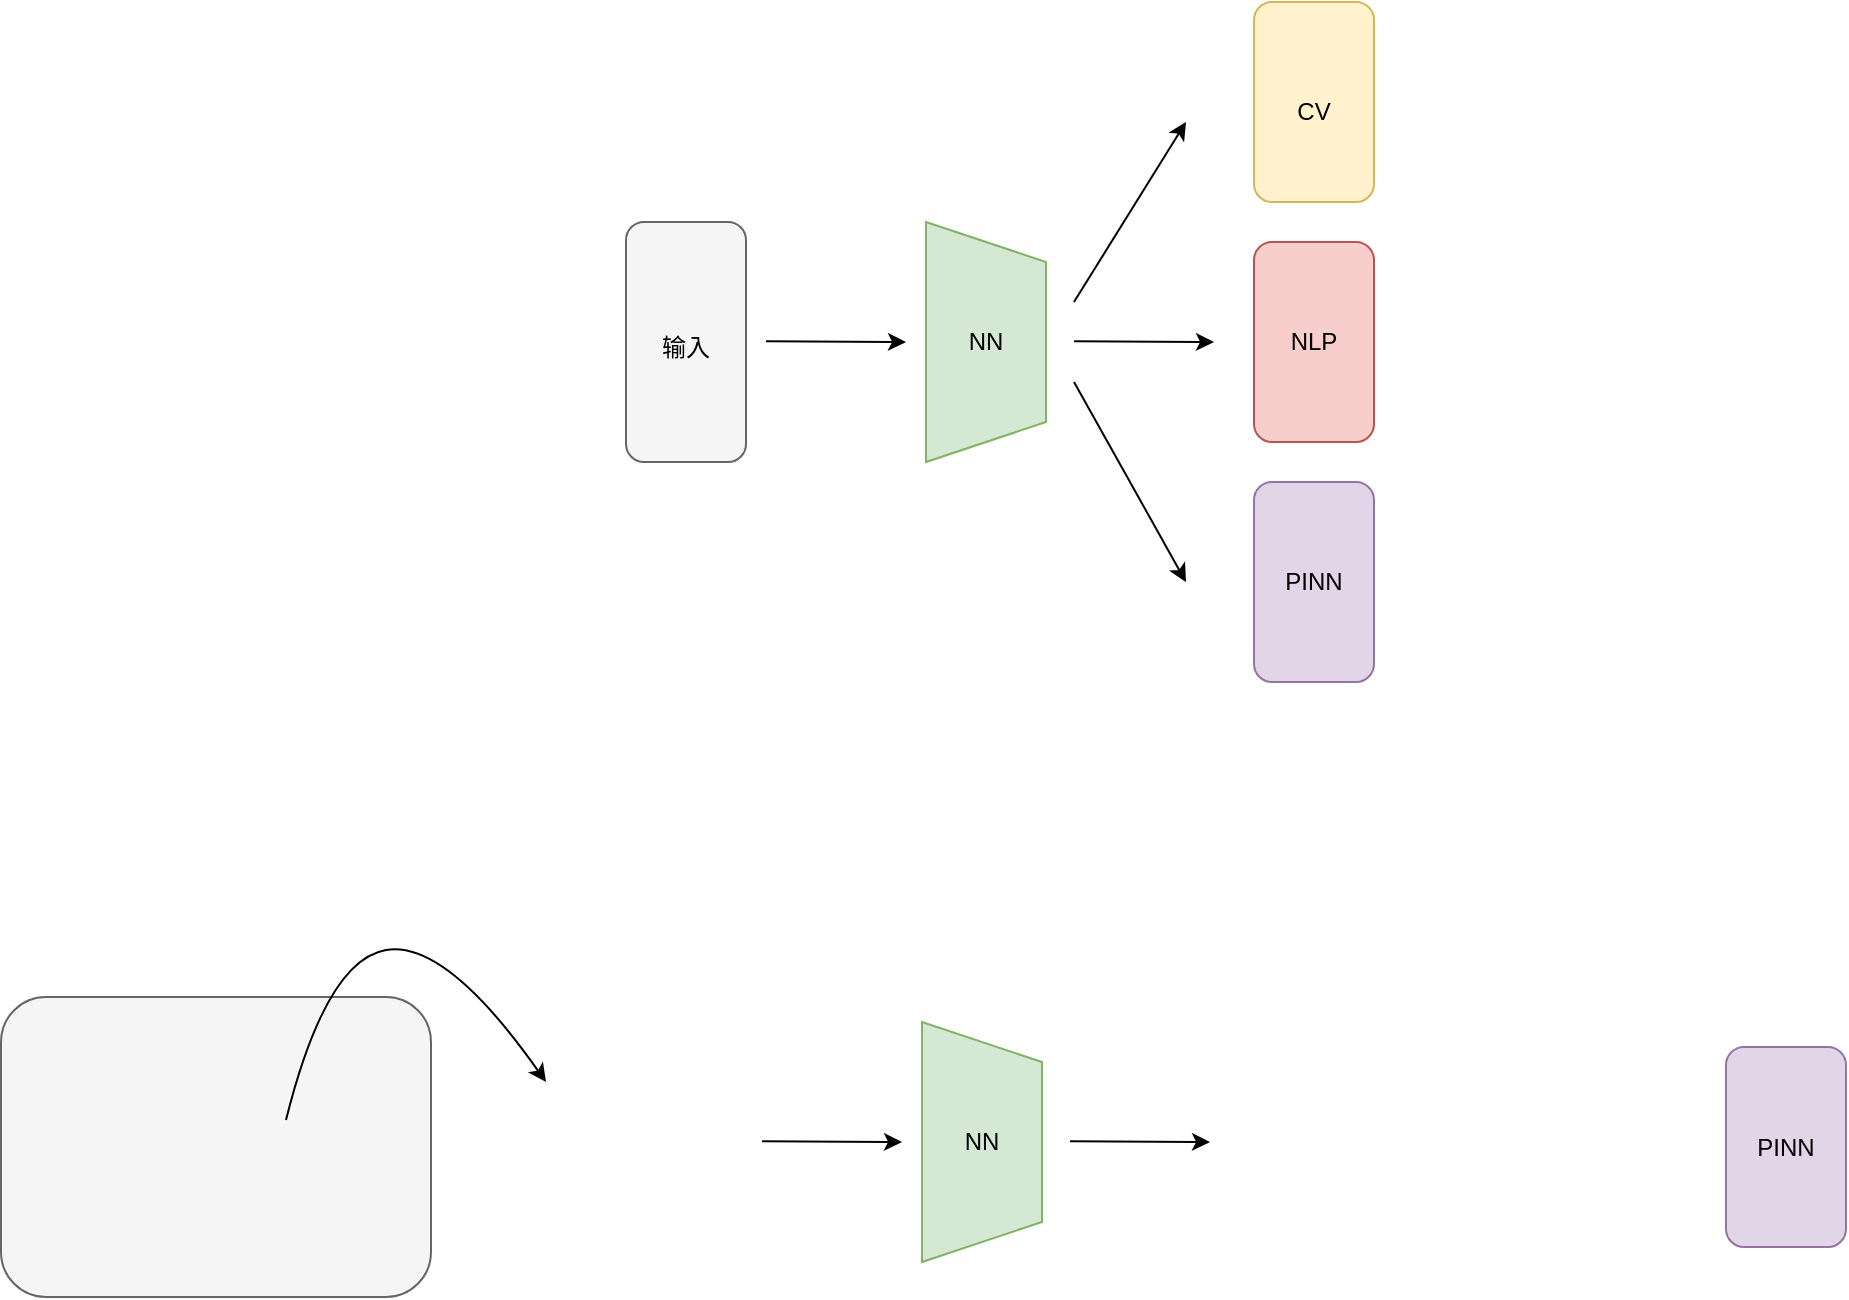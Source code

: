 <mxfile version="21.7.2" type="github">
  <diagram name="第 1 页" id="mUXLjm_rplK_BppscjsK">
    <mxGraphModel dx="2048" dy="638" grid="1" gridSize="10" guides="1" tooltips="1" connect="1" arrows="1" fold="1" page="1" pageScale="1" pageWidth="827" pageHeight="1169" math="0" shadow="0">
      <root>
        <mxCell id="0" />
        <mxCell id="1" parent="0" />
        <mxCell id="vI6MRv04EMoEzyz4VY66-3" value="" style="shape=trapezoid;perimeter=trapezoidPerimeter;whiteSpace=wrap;html=1;fixedSize=1;rotation=90;fillColor=#d5e8d4;strokeColor=#82b366;" vertex="1" parent="1">
          <mxGeometry x="240" y="750" width="120" height="60" as="geometry" />
        </mxCell>
        <mxCell id="vI6MRv04EMoEzyz4VY66-4" value="" style="rounded=1;whiteSpace=wrap;html=1;rotation=90;fillColor=#f5f5f5;fontColor=#333333;strokeColor=#666666;" vertex="1" parent="1">
          <mxGeometry x="90" y="750" width="120" height="60" as="geometry" />
        </mxCell>
        <mxCell id="vI6MRv04EMoEzyz4VY66-5" value="" style="rounded=1;whiteSpace=wrap;html=1;rotation=90;fillColor=#fff2cc;strokeColor=#d6b656;" vertex="1" parent="1">
          <mxGeometry x="414" y="630" width="100" height="60" as="geometry" />
        </mxCell>
        <mxCell id="vI6MRv04EMoEzyz4VY66-6" value="" style="rounded=1;whiteSpace=wrap;html=1;rotation=90;fillColor=#f8cecc;strokeColor=#b85450;" vertex="1" parent="1">
          <mxGeometry x="414" y="750" width="100" height="60" as="geometry" />
        </mxCell>
        <mxCell id="vI6MRv04EMoEzyz4VY66-7" value="" style="rounded=1;whiteSpace=wrap;html=1;rotation=90;fillColor=#e1d5e7;strokeColor=#9673a6;" vertex="1" parent="1">
          <mxGeometry x="414" y="870" width="100" height="60" as="geometry" />
        </mxCell>
        <mxCell id="vI6MRv04EMoEzyz4VY66-8" value="" style="endArrow=classic;html=1;rounded=0;" edge="1" parent="1">
          <mxGeometry width="50" height="50" relative="1" as="geometry">
            <mxPoint x="190" y="779.58" as="sourcePoint" />
            <mxPoint x="260" y="780" as="targetPoint" />
          </mxGeometry>
        </mxCell>
        <mxCell id="vI6MRv04EMoEzyz4VY66-9" value="" style="endArrow=classic;html=1;rounded=0;" edge="1" parent="1">
          <mxGeometry width="50" height="50" relative="1" as="geometry">
            <mxPoint x="344" y="779.58" as="sourcePoint" />
            <mxPoint x="414" y="780" as="targetPoint" />
          </mxGeometry>
        </mxCell>
        <mxCell id="vI6MRv04EMoEzyz4VY66-10" value="" style="endArrow=classic;html=1;rounded=0;" edge="1" parent="1">
          <mxGeometry width="50" height="50" relative="1" as="geometry">
            <mxPoint x="344" y="760" as="sourcePoint" />
            <mxPoint x="400" y="670" as="targetPoint" />
          </mxGeometry>
        </mxCell>
        <mxCell id="vI6MRv04EMoEzyz4VY66-11" value="" style="endArrow=classic;html=1;rounded=0;" edge="1" parent="1">
          <mxGeometry width="50" height="50" relative="1" as="geometry">
            <mxPoint x="344" y="800" as="sourcePoint" />
            <mxPoint x="400" y="900" as="targetPoint" />
          </mxGeometry>
        </mxCell>
        <mxCell id="vI6MRv04EMoEzyz4VY66-12" value="CV" style="text;html=1;strokeColor=none;fillColor=none;align=center;verticalAlign=middle;whiteSpace=wrap;rounded=0;" vertex="1" parent="1">
          <mxGeometry x="434" y="650" width="60" height="30" as="geometry" />
        </mxCell>
        <mxCell id="vI6MRv04EMoEzyz4VY66-14" value="NLP" style="text;html=1;strokeColor=none;fillColor=none;align=center;verticalAlign=middle;whiteSpace=wrap;rounded=0;" vertex="1" parent="1">
          <mxGeometry x="434" y="765" width="60" height="30" as="geometry" />
        </mxCell>
        <mxCell id="vI6MRv04EMoEzyz4VY66-15" value="PINN" style="text;html=1;strokeColor=none;fillColor=none;align=center;verticalAlign=middle;whiteSpace=wrap;rounded=0;" vertex="1" parent="1">
          <mxGeometry x="434" y="885" width="60" height="30" as="geometry" />
        </mxCell>
        <mxCell id="vI6MRv04EMoEzyz4VY66-16" value="NN" style="text;html=1;strokeColor=none;fillColor=none;align=center;verticalAlign=middle;whiteSpace=wrap;rounded=0;" vertex="1" parent="1">
          <mxGeometry x="270" y="765" width="60" height="30" as="geometry" />
        </mxCell>
        <mxCell id="vI6MRv04EMoEzyz4VY66-17" value="输入" style="text;html=1;strokeColor=none;fillColor=none;align=center;verticalAlign=middle;whiteSpace=wrap;rounded=0;" vertex="1" parent="1">
          <mxGeometry x="120" y="770" width="60" height="25" as="geometry" />
        </mxCell>
        <mxCell id="vI6MRv04EMoEzyz4VY66-18" value="" style="shape=trapezoid;perimeter=trapezoidPerimeter;whiteSpace=wrap;html=1;fixedSize=1;rotation=90;fillColor=#d5e8d4;strokeColor=#82b366;" vertex="1" parent="1">
          <mxGeometry x="238" y="1150" width="120" height="60" as="geometry" />
        </mxCell>
        <mxCell id="vI6MRv04EMoEzyz4VY66-19" value="" style="rounded=1;whiteSpace=wrap;html=1;rotation=90;fillColor=#f5f5f5;fontColor=#333333;strokeColor=#666666;" vertex="1" parent="1">
          <mxGeometry x="-160" y="1075" width="150" height="215" as="geometry" />
        </mxCell>
        <mxCell id="vI6MRv04EMoEzyz4VY66-23" value="" style="endArrow=classic;html=1;rounded=0;" edge="1" parent="1">
          <mxGeometry width="50" height="50" relative="1" as="geometry">
            <mxPoint x="188" y="1179.58" as="sourcePoint" />
            <mxPoint x="258" y="1180" as="targetPoint" />
          </mxGeometry>
        </mxCell>
        <mxCell id="vI6MRv04EMoEzyz4VY66-24" value="" style="endArrow=classic;html=1;rounded=0;" edge="1" parent="1">
          <mxGeometry width="50" height="50" relative="1" as="geometry">
            <mxPoint x="342" y="1179.58" as="sourcePoint" />
            <mxPoint x="412" y="1180" as="targetPoint" />
          </mxGeometry>
        </mxCell>
        <mxCell id="vI6MRv04EMoEzyz4VY66-30" value="NN" style="text;html=1;strokeColor=none;fillColor=none;align=center;verticalAlign=middle;whiteSpace=wrap;rounded=0;" vertex="1" parent="1">
          <mxGeometry x="268" y="1165" width="60" height="30" as="geometry" />
        </mxCell>
        <mxCell id="vI6MRv04EMoEzyz4VY66-32" value="" style="rounded=1;whiteSpace=wrap;html=1;rotation=90;fillColor=#e1d5e7;strokeColor=#9673a6;" vertex="1" parent="1">
          <mxGeometry x="650" y="1152.5" width="100" height="60" as="geometry" />
        </mxCell>
        <mxCell id="vI6MRv04EMoEzyz4VY66-33" value="PINN" style="text;html=1;strokeColor=none;fillColor=none;align=center;verticalAlign=middle;whiteSpace=wrap;rounded=0;" vertex="1" parent="1">
          <mxGeometry x="670" y="1167.5" width="60" height="30" as="geometry" />
        </mxCell>
        <mxCell id="vI6MRv04EMoEzyz4VY66-37" value="" style="curved=1;endArrow=classic;html=1;rounded=0;" edge="1" parent="1">
          <mxGeometry width="50" height="50" relative="1" as="geometry">
            <mxPoint x="-50" y="1169" as="sourcePoint" />
            <mxPoint x="80" y="1150" as="targetPoint" />
            <Array as="points">
              <mxPoint x="-30" y="1089" />
              <mxPoint x="30" y="1079" />
            </Array>
          </mxGeometry>
        </mxCell>
      </root>
    </mxGraphModel>
  </diagram>
</mxfile>

